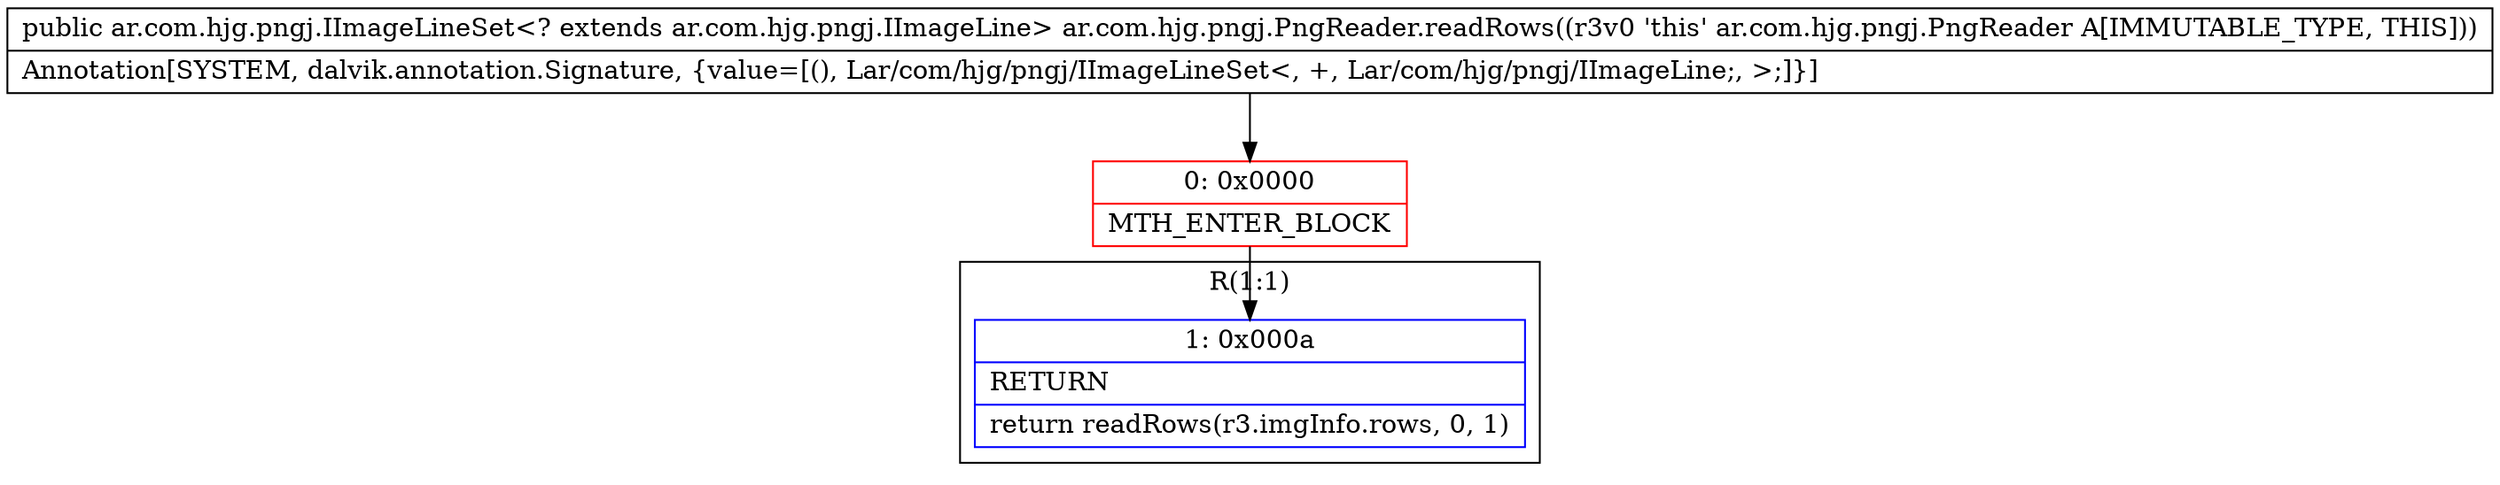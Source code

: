 digraph "CFG forar.com.hjg.pngj.PngReader.readRows()Lar\/com\/hjg\/pngj\/IImageLineSet;" {
subgraph cluster_Region_914203912 {
label = "R(1:1)";
node [shape=record,color=blue];
Node_1 [shape=record,label="{1\:\ 0x000a|RETURN\l|return readRows(r3.imgInfo.rows, 0, 1)\l}"];
}
Node_0 [shape=record,color=red,label="{0\:\ 0x0000|MTH_ENTER_BLOCK\l}"];
MethodNode[shape=record,label="{public ar.com.hjg.pngj.IImageLineSet\<? extends ar.com.hjg.pngj.IImageLine\> ar.com.hjg.pngj.PngReader.readRows((r3v0 'this' ar.com.hjg.pngj.PngReader A[IMMUTABLE_TYPE, THIS]))  | Annotation[SYSTEM, dalvik.annotation.Signature, \{value=[(), Lar\/com\/hjg\/pngj\/IImageLineSet\<, +, Lar\/com\/hjg\/pngj\/IImageLine;, \>;]\}]\l}"];
MethodNode -> Node_0;
Node_0 -> Node_1;
}

